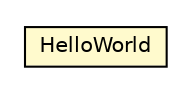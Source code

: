 #!/usr/local/bin/dot
#
# Class diagram 
# Generated by UMLGraph version R5_6_6-8-g8d7759 (http://www.umlgraph.org/)
#

digraph G {
	edge [fontname="Helvetica",fontsize=10,labelfontname="Helvetica",labelfontsize=10];
	node [fontname="Helvetica",fontsize=10,shape=plaintext];
	nodesep=0.25;
	ranksep=0.5;
	// org.dayatang.rule.examples.HelloWorld
	c73 [label=<<table title="org.dayatang.rule.examples.HelloWorld" border="0" cellborder="1" cellspacing="0" cellpadding="2" port="p" bgcolor="lemonChiffon" href="./HelloWorld.html">
		<tr><td><table border="0" cellspacing="0" cellpadding="1">
<tr><td align="center" balign="center"> HelloWorld </td></tr>
		</table></td></tr>
		</table>>, URL="./HelloWorld.html", fontname="Helvetica", fontcolor="black", fontsize=10.0];
}

